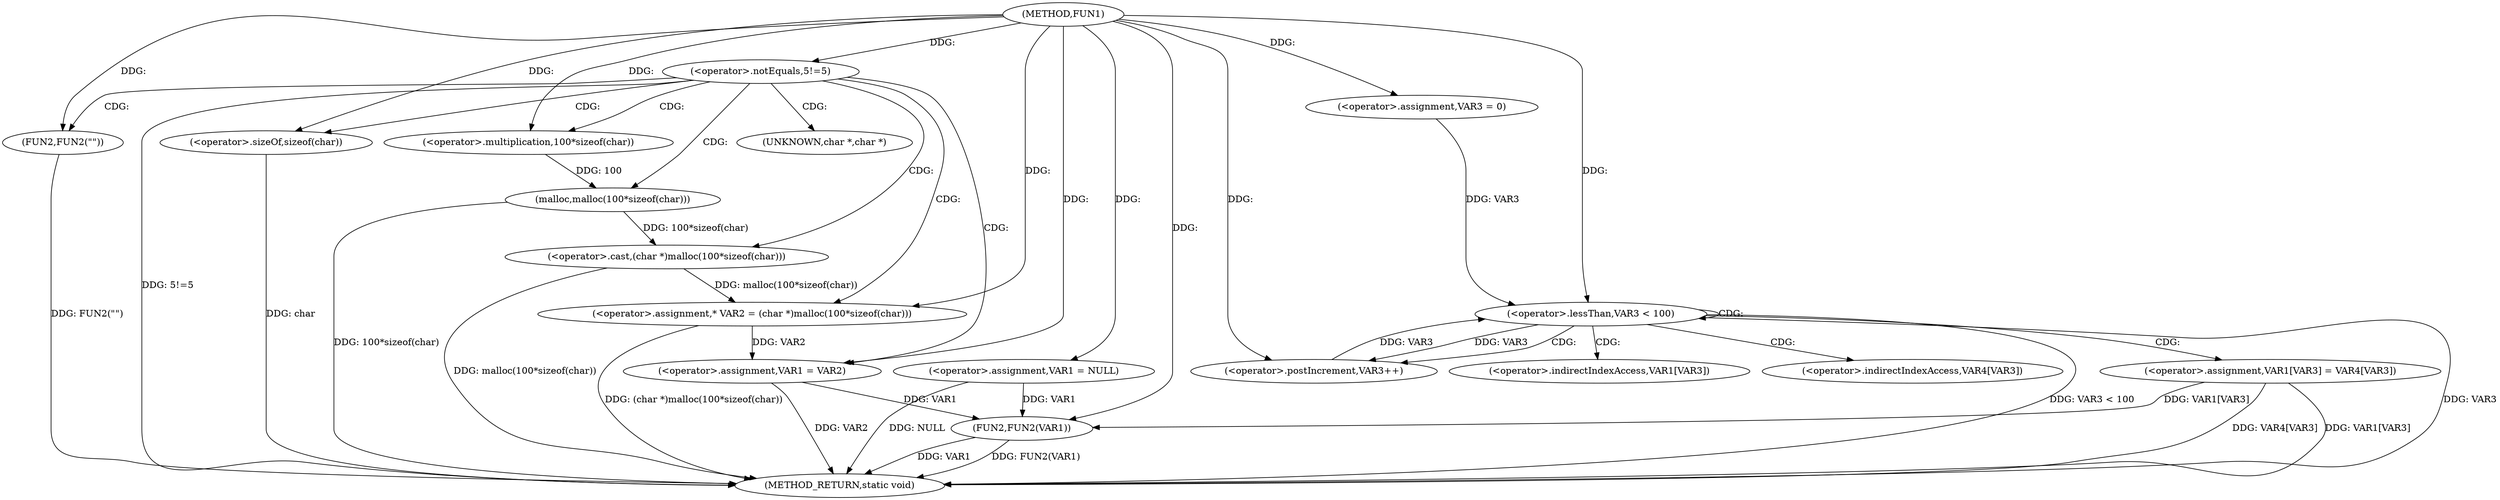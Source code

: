digraph FUN1 {  
"1000100" [label = "(METHOD,FUN1)" ]
"1000151" [label = "(METHOD_RETURN,static void)" ]
"1000103" [label = "(<operator>.assignment,VAR1 = NULL)" ]
"1000107" [label = "(<operator>.notEquals,5!=5)" ]
"1000111" [label = "(FUN2,FUN2(\"\"))" ]
"1000117" [label = "(<operator>.assignment,* VAR2 = (char *)malloc(100*sizeof(char)))" ]
"1000119" [label = "(<operator>.cast,(char *)malloc(100*sizeof(char)))" ]
"1000121" [label = "(malloc,malloc(100*sizeof(char)))" ]
"1000122" [label = "(<operator>.multiplication,100*sizeof(char))" ]
"1000124" [label = "(<operator>.sizeOf,sizeof(char))" ]
"1000126" [label = "(<operator>.assignment,VAR1 = VAR2)" ]
"1000133" [label = "(<operator>.assignment,VAR3 = 0)" ]
"1000136" [label = "(<operator>.lessThan,VAR3 < 100)" ]
"1000139" [label = "(<operator>.postIncrement,VAR3++)" ]
"1000142" [label = "(<operator>.assignment,VAR1[VAR3] = VAR4[VAR3])" ]
"1000149" [label = "(FUN2,FUN2(VAR1))" ]
"1000120" [label = "(UNKNOWN,char *,char *)" ]
"1000143" [label = "(<operator>.indirectIndexAccess,VAR1[VAR3])" ]
"1000146" [label = "(<operator>.indirectIndexAccess,VAR4[VAR3])" ]
  "1000124" -> "1000151"  [ label = "DDG: char"] 
  "1000107" -> "1000151"  [ label = "DDG: 5!=5"] 
  "1000103" -> "1000151"  [ label = "DDG: NULL"] 
  "1000119" -> "1000151"  [ label = "DDG: malloc(100*sizeof(char))"] 
  "1000149" -> "1000151"  [ label = "DDG: FUN2(VAR1)"] 
  "1000149" -> "1000151"  [ label = "DDG: VAR1"] 
  "1000126" -> "1000151"  [ label = "DDG: VAR2"] 
  "1000117" -> "1000151"  [ label = "DDG: (char *)malloc(100*sizeof(char))"] 
  "1000142" -> "1000151"  [ label = "DDG: VAR4[VAR3]"] 
  "1000111" -> "1000151"  [ label = "DDG: FUN2(\"\")"] 
  "1000136" -> "1000151"  [ label = "DDG: VAR3"] 
  "1000142" -> "1000151"  [ label = "DDG: VAR1[VAR3]"] 
  "1000136" -> "1000151"  [ label = "DDG: VAR3 < 100"] 
  "1000121" -> "1000151"  [ label = "DDG: 100*sizeof(char)"] 
  "1000100" -> "1000103"  [ label = "DDG: "] 
  "1000100" -> "1000107"  [ label = "DDG: "] 
  "1000100" -> "1000111"  [ label = "DDG: "] 
  "1000119" -> "1000117"  [ label = "DDG: malloc(100*sizeof(char))"] 
  "1000100" -> "1000117"  [ label = "DDG: "] 
  "1000121" -> "1000119"  [ label = "DDG: 100*sizeof(char)"] 
  "1000122" -> "1000121"  [ label = "DDG: 100"] 
  "1000100" -> "1000122"  [ label = "DDG: "] 
  "1000100" -> "1000124"  [ label = "DDG: "] 
  "1000117" -> "1000126"  [ label = "DDG: VAR2"] 
  "1000100" -> "1000126"  [ label = "DDG: "] 
  "1000100" -> "1000133"  [ label = "DDG: "] 
  "1000139" -> "1000136"  [ label = "DDG: VAR3"] 
  "1000133" -> "1000136"  [ label = "DDG: VAR3"] 
  "1000100" -> "1000136"  [ label = "DDG: "] 
  "1000136" -> "1000139"  [ label = "DDG: VAR3"] 
  "1000100" -> "1000139"  [ label = "DDG: "] 
  "1000103" -> "1000149"  [ label = "DDG: VAR1"] 
  "1000126" -> "1000149"  [ label = "DDG: VAR1"] 
  "1000142" -> "1000149"  [ label = "DDG: VAR1[VAR3]"] 
  "1000100" -> "1000149"  [ label = "DDG: "] 
  "1000107" -> "1000121"  [ label = "CDG: "] 
  "1000107" -> "1000120"  [ label = "CDG: "] 
  "1000107" -> "1000117"  [ label = "CDG: "] 
  "1000107" -> "1000111"  [ label = "CDG: "] 
  "1000107" -> "1000126"  [ label = "CDG: "] 
  "1000107" -> "1000124"  [ label = "CDG: "] 
  "1000107" -> "1000119"  [ label = "CDG: "] 
  "1000107" -> "1000122"  [ label = "CDG: "] 
  "1000136" -> "1000143"  [ label = "CDG: "] 
  "1000136" -> "1000142"  [ label = "CDG: "] 
  "1000136" -> "1000139"  [ label = "CDG: "] 
  "1000136" -> "1000146"  [ label = "CDG: "] 
  "1000136" -> "1000136"  [ label = "CDG: "] 
}
